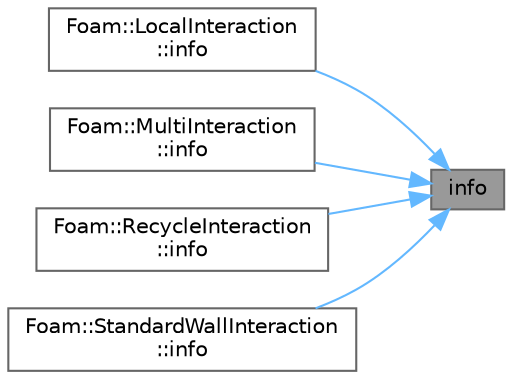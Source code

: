 digraph "info"
{
 // LATEX_PDF_SIZE
  bgcolor="transparent";
  edge [fontname=Helvetica,fontsize=10,labelfontname=Helvetica,labelfontsize=10];
  node [fontname=Helvetica,fontsize=10,shape=box,height=0.2,width=0.4];
  rankdir="RL";
  Node1 [id="Node000001",label="info",height=0.2,width=0.4,color="gray40", fillcolor="grey60", style="filled", fontcolor="black",tooltip=" "];
  Node1 -> Node2 [id="edge1_Node000001_Node000002",dir="back",color="steelblue1",style="solid",tooltip=" "];
  Node2 [id="Node000002",label="Foam::LocalInteraction\l::info",height=0.2,width=0.4,color="grey40", fillcolor="white", style="filled",URL="$classFoam_1_1LocalInteraction.html#ac1b66fe77173de9e5e8542b2823d6071",tooltip=" "];
  Node1 -> Node3 [id="edge2_Node000001_Node000003",dir="back",color="steelblue1",style="solid",tooltip=" "];
  Node3 [id="Node000003",label="Foam::MultiInteraction\l::info",height=0.2,width=0.4,color="grey40", fillcolor="white", style="filled",URL="$classFoam_1_1MultiInteraction.html#ac1b66fe77173de9e5e8542b2823d6071",tooltip=" "];
  Node1 -> Node4 [id="edge3_Node000001_Node000004",dir="back",color="steelblue1",style="solid",tooltip=" "];
  Node4 [id="Node000004",label="Foam::RecycleInteraction\l::info",height=0.2,width=0.4,color="grey40", fillcolor="white", style="filled",URL="$classFoam_1_1RecycleInteraction.html#ac1b66fe77173de9e5e8542b2823d6071",tooltip=" "];
  Node1 -> Node5 [id="edge4_Node000001_Node000005",dir="back",color="steelblue1",style="solid",tooltip=" "];
  Node5 [id="Node000005",label="Foam::StandardWallInteraction\l::info",height=0.2,width=0.4,color="grey40", fillcolor="white", style="filled",URL="$classFoam_1_1StandardWallInteraction.html#ac1b66fe77173de9e5e8542b2823d6071",tooltip=" "];
}
